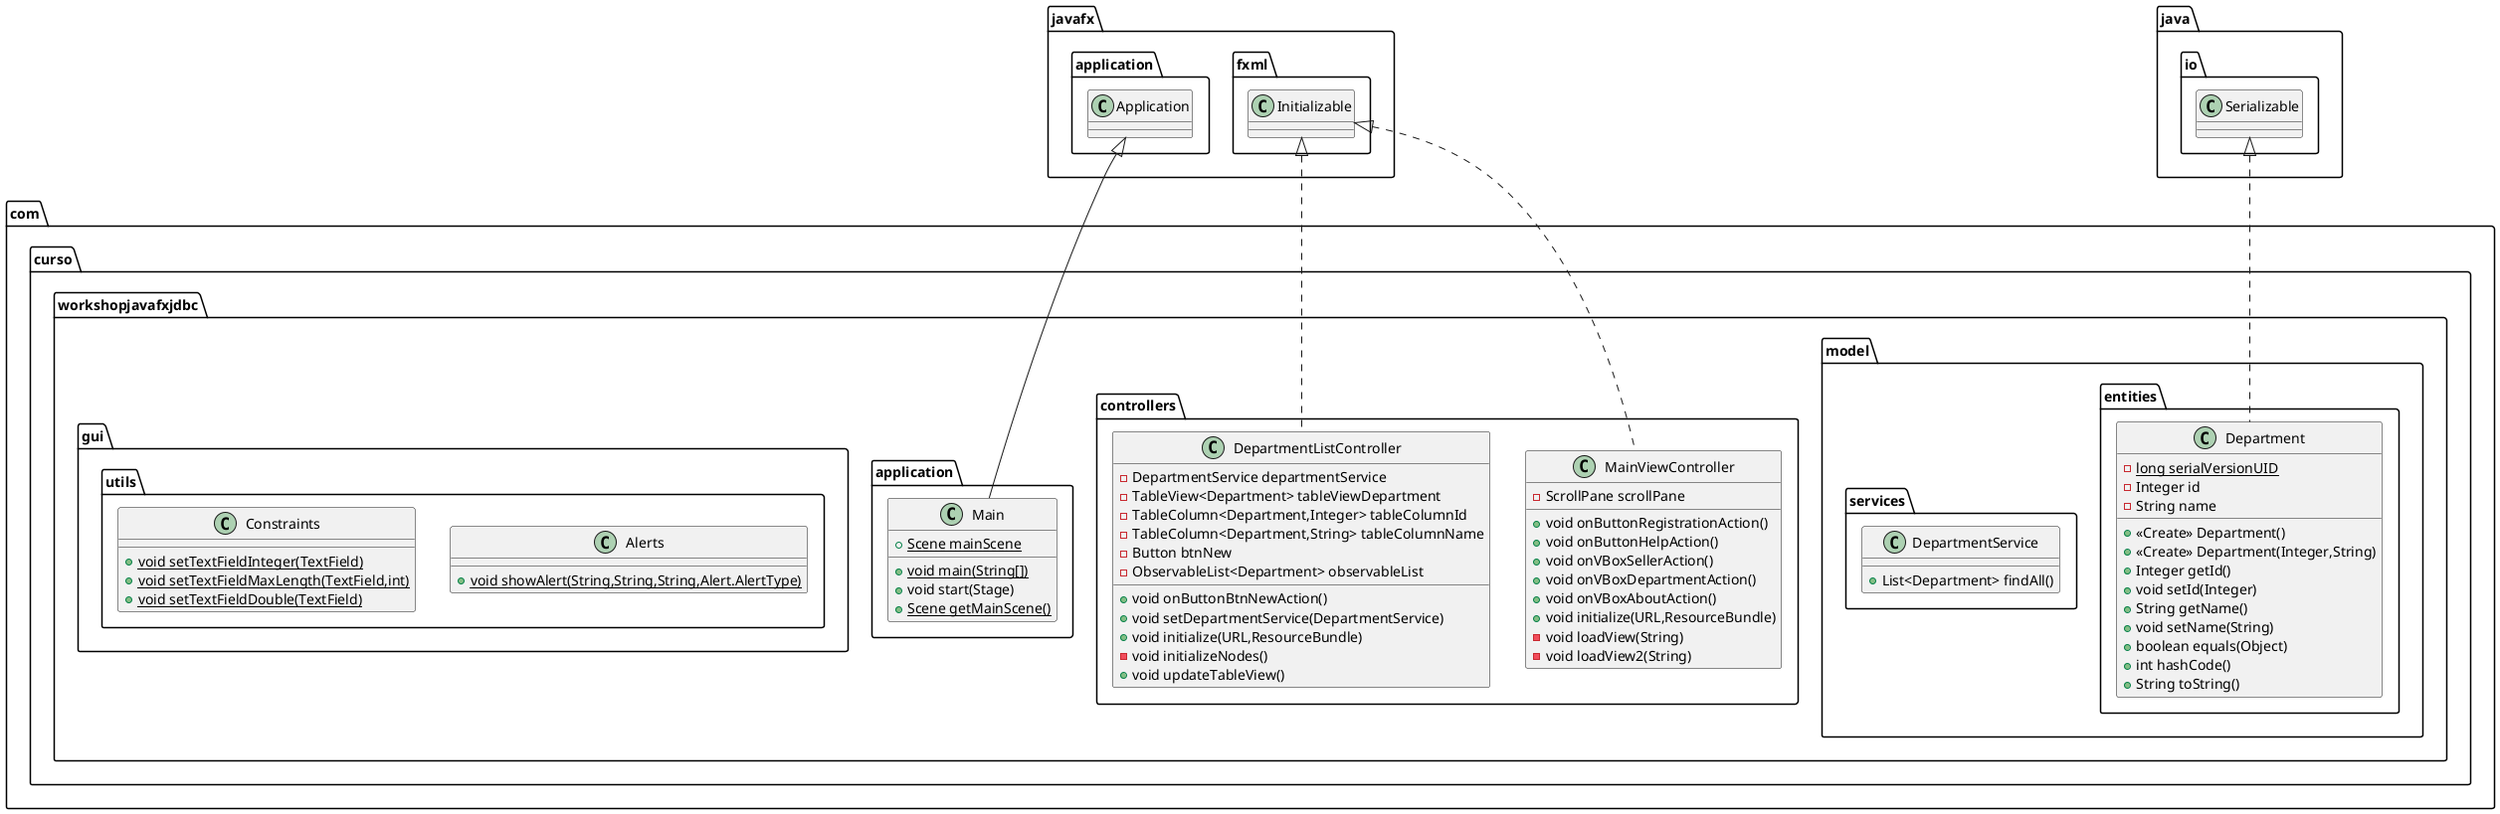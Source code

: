 @startuml
class com.curso.workshopjavafxjdbc.application.Main {
+ {static} Scene mainScene
+ {static} void main(String[])
+ void start(Stage)
+ {static} Scene getMainScene()
}
class com.curso.workshopjavafxjdbc.model.entities.Department {
- {static} long serialVersionUID
- Integer id
- String name
+ <<Create>> Department()
+ <<Create>> Department(Integer,String)
+ Integer getId()
+ void setId(Integer)
+ String getName()
+ void setName(String)
+ boolean equals(Object)
+ int hashCode()
+ String toString()
}
class com.curso.workshopjavafxjdbc.controllers.MainViewController {
- ScrollPane scrollPane
+ void onButtonRegistrationAction()
+ void onButtonHelpAction()
+ void onVBoxSellerAction()
+ void onVBoxDepartmentAction()
+ void onVBoxAboutAction()
+ void initialize(URL,ResourceBundle)
- void loadView(String)
- void loadView2(String)
}
class com.curso.workshopjavafxjdbc.gui.utils.Alerts {
+ {static} void showAlert(String,String,String,Alert.AlertType)
}
class com.curso.workshopjavafxjdbc.gui.utils.Constraints {
+ {static} void setTextFieldInteger(TextField)
+ {static} void setTextFieldMaxLength(TextField,int)
+ {static} void setTextFieldDouble(TextField)
}
class com.curso.workshopjavafxjdbc.controllers.DepartmentListController {
- DepartmentService departmentService
- TableView<Department> tableViewDepartment
- TableColumn<Department,Integer> tableColumnId
- TableColumn<Department,String> tableColumnName
- Button btnNew
- ObservableList<Department> observableList
+ void onButtonBtnNewAction()
+ void setDepartmentService(DepartmentService)
+ void initialize(URL,ResourceBundle)
- void initializeNodes()
+ void updateTableView()
}
class com.curso.workshopjavafxjdbc.model.services.DepartmentService {
+ List<Department> findAll()
}


javafx.application.Application <|-- com.curso.workshopjavafxjdbc.application.Main
java.io.Serializable <|.. com.curso.workshopjavafxjdbc.model.entities.Department
javafx.fxml.Initializable <|.. com.curso.workshopjavafxjdbc.controllers.MainViewController
javafx.fxml.Initializable <|.. com.curso.workshopjavafxjdbc.controllers.DepartmentListController
@enduml